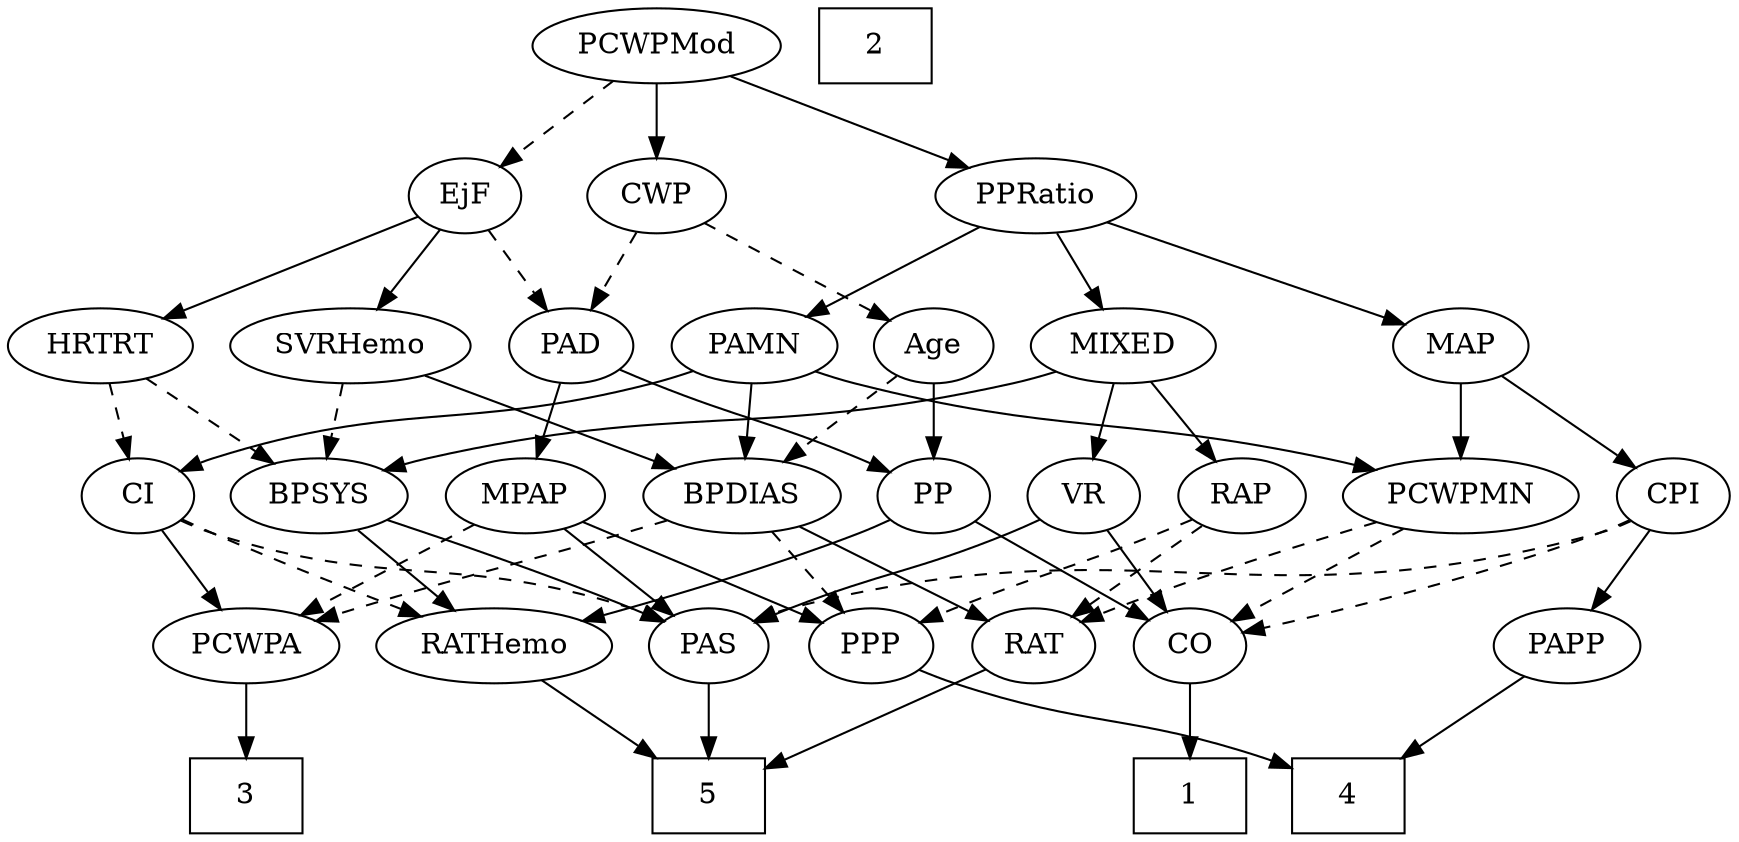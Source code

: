 strict digraph {
	graph [bb="0,0,758.65,396"];
	node [label="\N"];
	1	[height=0.5,
		pos="134,18",
		shape=box,
		width=0.75];
	2	[height=0.5,
		pos="561,378",
		shape=box,
		width=0.75];
	3	[height=0.5,
		pos="532,18",
		shape=box,
		width=0.75];
	4	[height=0.5,
		pos="286,18",
		shape=box,
		width=0.75];
	5	[height=0.5,
		pos="445,18",
		shape=box,
		width=0.75];
	RAP	[height=0.5,
		pos="218,162",
		width=0.77632];
	PPP	[height=0.5,
		pos="373,90",
		width=0.75];
	RAP -> PPP	[pos="e,351.23,100.71 240.29,150.72 245.14,148.5 250.24,146.16 255,144 284.47,130.61 318.16,115.5 341.98,104.85",
		style=dashed];
	RAT	[height=0.5,
		pos="257,90",
		width=0.75827];
	RAP -> RAT	[pos="e,248,107.15 227.05,144.76 231.82,136.19 237.78,125.49 243.13,115.9",
		style=dashed];
	PAS	[height=0.5,
		pos="445,90",
		width=0.75];
	PAS -> 5	[pos="e,445,36.104 445,71.697 445,63.983 445,54.712 445,46.112",
		style=solid];
	PAD	[height=0.5,
		pos="514,234",
		width=0.79437];
	MPAP	[height=0.5,
		pos="545,162",
		width=0.97491];
	PAD -> MPAP	[pos="e,537.49,179.96 521.35,216.41 524.92,208.34 529.31,198.43 533.33,189.35",
		style=solid];
	PP	[height=0.5,
		pos="465,162",
		width=0.75];
	PAD -> PP	[pos="e,476.07,178.82 502.88,217.12 496.68,208.26 488.83,197.04 481.88,187.12",
		style=solid];
	PAMN	[height=0.5,
		pos="359,234",
		width=1.011];
	PCWPMN	[height=0.5,
		pos="122,162",
		width=1.3902];
	PAMN -> PCWPMN	[pos="e,159.75,173.96 330.92,222.18 325.03,220.03 318.84,217.87 313,216 255.09,197.44 239.55,196.42 181,180 177.24,178.95 173.35,177.84 \
169.44,176.73",
		style=solid];
	CI	[height=0.5,
		pos="719,162",
		width=0.75];
	PAMN -> CI	[pos="e,698.49,174.03 385.8,221.71 391.71,219.55 398,217.5 404,216 525.3,185.7 563.01,215.12 683,180 684.94,179.43 686.91,178.77 688.87,\
178.05",
		style=solid];
	BPDIAS	[height=0.5,
		pos="378,162",
		width=1.1735];
	PAMN -> BPDIAS	[pos="e,373.31,180.28 363.6,216.05 365.71,208.26 368.28,198.82 370.65,190.08",
		style=solid];
	CWP	[height=0.5,
		pos="464,306",
		width=0.84854];
	CWP -> PAD	[pos="e,502.7,250.82 475.35,289.12 481.67,280.26 489.69,269.04 496.77,259.12",
		style=dashed];
	Age	[height=0.5,
		pos="440,234",
		width=0.75];
	CWP -> Age	[pos="e,445.76,251.79 458.19,288.05 455.45,280.06 452.11,270.33 449.05,261.4",
		style=dashed];
	PCWPMod	[height=0.5,
		pos="464,378",
		width=1.4443];
	PCWPMod -> CWP	[pos="e,464,324.1 464,359.7 464,351.98 464,342.71 464,334.11",
		style=solid];
	PPRatio	[height=0.5,
		pos="332,306",
		width=1.1013];
	PCWPMod -> PPRatio	[pos="e,357.08,320.3 436.65,362.5 416.17,351.63 388.01,336.7 366.07,325.07",
		style=solid];
	EjF	[height=0.5,
		pos="587,306",
		width=0.75];
	PCWPMod -> EjF	[pos="e,566.92,318.43 489.78,362.33 509.79,350.94 537.51,335.17 558.23,323.37",
		style=dashed];
	PCWPA	[height=0.5,
		pos="532,90",
		width=1.1555];
	PCWPA -> 3	[pos="e,532,36.104 532,71.697 532,63.983 532,54.712 532,46.112",
		style=solid];
	CO	[height=0.5,
		pos="134,90",
		width=0.75];
	PCWPMN -> CO	[pos="e,131.07,108.1 124.97,143.7 126.29,135.98 127.88,126.71 129.35,118.11",
		style=dashed];
	PCWPMN -> RAT	[pos="e,235.92,101.93 149.32,146.83 171.8,135.18 203.63,118.67 226.85,106.63",
		style=dashed];
	CO -> 1	[pos="e,134,36.104 134,71.697 134,63.983 134,54.712 134,46.112",
		style=solid];
	CI -> PAS	[pos="e,465.56,101.85 698.44,150.15 693.48,147.86 688.14,145.64 683,144 596.12,116.29 567.88,135.71 481,108 479.07,107.39 477.12,106.69 \
475.16,105.94",
		style=dashed];
	CI -> PCWPA	[pos="e,563.95,101.78 697.84,150.56 693.01,148.3 687.86,145.99 683,144 662.89,135.75 610.92,117.77 573.58,105.05",
		style=solid];
	RATHemo	[height=0.5,
		pos="641,90",
		width=1.3721];
	CI -> RATHemo	[pos="e,658.84,107.01 703.59,147.17 693.03,137.69 678.77,124.9 666.53,113.91",
		style=dashed];
	SVRHemo	[height=0.5,
		pos="611,234",
		width=1.3902];
	BPSYS	[height=0.5,
		pos="636,162",
		width=1.0471];
	SVRHemo -> BPSYS	[pos="e,630,179.79 617.05,216.05 619.91,208.06 623.38,198.33 626.57,189.4",
		style=dashed];
	SVRHemo -> BPDIAS	[pos="e,410.04,173.89 573.26,222.09 524.12,207.88 442.86,184.33 429,180 425.93,179.04 422.75,178.03 419.57,177",
		style=solid];
	MIXED	[height=0.5,
		pos="264,234",
		width=1.1193];
	MIXED -> RAP	[pos="e,228.51,178.99 253.1,216.41 247.4,207.74 240.32,196.97 234.02,187.38",
		style=solid];
	MIXED -> BPSYS	[pos="e,607.97,174.26 293.86,221.78 300.43,219.61 307.39,217.54 314,216 434.05,188.02 469.23,209.13 589,180 592.02,179.26 595.12,178.4 \
598.21,177.46",
		style=solid];
	VR	[height=0.5,
		pos="291,162",
		width=0.75];
	MIXED -> VR	[pos="e,284.52,179.79 270.54,216.05 273.62,208.06 277.37,198.33 280.82,189.4",
		style=solid];
	BPSYS -> PAS	[pos="e,466.13,101.49 606.96,150.37 601.03,148.23 594.82,146.02 589,144 541.21,127.39 527.96,126.84 481,108 479.17,107.27 477.3,106.49 \
475.43,105.68",
		style=solid];
	BPSYS -> RATHemo	[pos="e,639.78,108.1 637.24,143.7 637.79,135.98 638.45,126.71 639.06,118.11",
		style=solid];
	BPDIAS -> PCWPA	[pos="e,504.32,103.58 405.89,148.32 430.85,136.98 467.64,120.25 495.05,107.8",
		style=dashed];
	BPDIAS -> PPP	[pos="e,374.22,108.1 376.76,143.7 376.21,135.98 375.55,126.71 374.94,118.11",
		style=dashed];
	BPDIAS -> RAT	[pos="e,276.76,102.43 353.8,147 334.1,135.6 306.24,119.49 285.47,107.47",
		style=solid];
	HRTRT	[height=0.5,
		pos="719,234",
		width=1.1013];
	HRTRT -> CI	[pos="e,719,180.1 719,215.7 719,207.98 719,198.71 719,190.11",
		style=dashed];
	HRTRT -> BPSYS	[pos="e,653.69,177.92 700.99,217.81 689.49,208.11 674.41,195.39 661.66,184.64",
		style=dashed];
	RATHemo -> 5	[pos="e,472.13,28.69 606.86,76.807 571.87,64.311 517.65,44.946 481.74,32.122",
		style=solid];
	MAP	[height=0.5,
		pos="122,234",
		width=0.84854];
	MAP -> PCWPMN	[pos="e,122,180.1 122,215.7 122,207.98 122,198.71 122,190.11",
		style=solid];
	CPI	[height=0.5,
		pos="27,162",
		width=0.75];
	MAP -> CPI	[pos="e,44.618,175.98 103.68,219.5 89.307,208.91 69.109,194.03 53.05,182.2",
		style=solid];
	MPAP -> PAS	[pos="e,462.86,103.5 524.76,146.83 509.31,136.02 487.89,121.02 471.14,109.3",
		style=solid];
	MPAP -> PCWPA	[pos="e,535.21,108.28 541.85,144.05 540.42,136.35 538.69,127.03 537.08,118.36",
		style=dashed];
	MPAP -> PPP	[pos="e,394.21,101.31 517.86,150.48 479.71,135.68 414.25,110.26 409,108 407.19,107.22 405.34,106.41 403.47,105.57",
		style=solid];
	CPI -> PAS	[pos="e,424.52,102.12 47.479,149.88 52.437,147.6 57.808,145.45 63,144 211.91,102.4 260.09,149.6 409,108 410.95,107.46 412.92,106.81 414.89,\
106.1",
		style=dashed];
	CPI -> CO	[pos="e,115.22,103.29 45.638,148.81 62.489,137.78 87.512,121.41 106.63,108.9",
		style=dashed];
	PAPP	[height=0.5,
		pos="48,90",
		width=0.88464];
	CPI -> PAPP	[pos="e,42.963,107.79 32.084,144.05 34.482,136.06 37.401,126.33 40.08,117.4",
		style=solid];
	PP -> CO	[pos="e,159.48,96.129 444.44,150.13 439.49,147.84 434.14,145.63 429,144 339.55,115.71 313.27,125 221,108 203.99,104.87 185.15,101.21 169.36,\
98.089",
		style=solid];
	PP -> RATHemo	[pos="e,606.75,103.11 486.19,150.65 491.03,148.39 496.16,146.05 501,144 532.88,130.46 569.52,116.65 597.31,106.53",
		style=solid];
	PPP -> 4	[pos="e,307.35,36.18 356.23,75.503 344.69,66.225 329.07,53.656 315.49,42.728",
		style=solid];
	PAPP -> 4	[pos="e,258.78,26.188 74.383,79.738 81.979,77.151 90.295,74.394 98,72 149.95,55.858 210.61,39.135 248.67,28.897",
		style=solid];
	VR -> PAS	[pos="e,423.72,101.17 312.28,150.83 317.1,148.56 322.22,146.18 327,144 363.22,127.5 372.78,124.5 409,108 410.79,107.18 412.63,106.34 414.49,\
105.48",
		style=solid];
	VR -> CO	[pos="e,156.39,100.58 269.73,150.83 264.9,148.56 259.78,146.18 255,144 224.91,130.31 190.35,115.23 165.88,104.67",
		style=solid];
	RAT -> 5	[pos="e,417.92,29.081 280.43,80.276 312.51,68.333 370.42,46.769 408.29,32.67",
		style=solid];
	PPRatio -> PAMN	[pos="e,352.52,251.79 338.54,288.05 341.62,280.06 345.37,270.33 348.82,261.4",
		style=solid];
	PPRatio -> MIXED	[pos="e,279.37,250.82 316.57,289.12 307.7,279.99 296.4,268.36 286.55,258.22",
		style=solid];
	PPRatio -> MAP	[pos="e,148.14,243.71 301.01,294.67 262.83,281.94 198.09,260.36 157.82,246.94",
		style=solid];
	Age -> BPDIAS	[pos="e,392.43,179.29 426.85,218.15 418.81,209.07 408.33,197.24 399.14,186.87",
		style=dashed];
	Age -> PP	[pos="e,458.94,179.96 445.92,216.41 448.78,208.42 452.27,198.64 455.48,189.64",
		style=solid];
	EjF -> PAD	[pos="e,529,249.38 572.23,290.83 561.91,280.94 547.94,267.55 536.27,256.36",
		style=dashed];
	EjF -> SVRHemo	[pos="e,605.08,252.28 592.81,288.05 595.51,280.18 598.79,270.62 601.81,261.79",
		style=solid];
	EjF -> HRTRT	[pos="e,694.02,248.25 607.62,294.06 628.33,283.08 660.58,265.98 685.06,253",
		style=solid];
}
